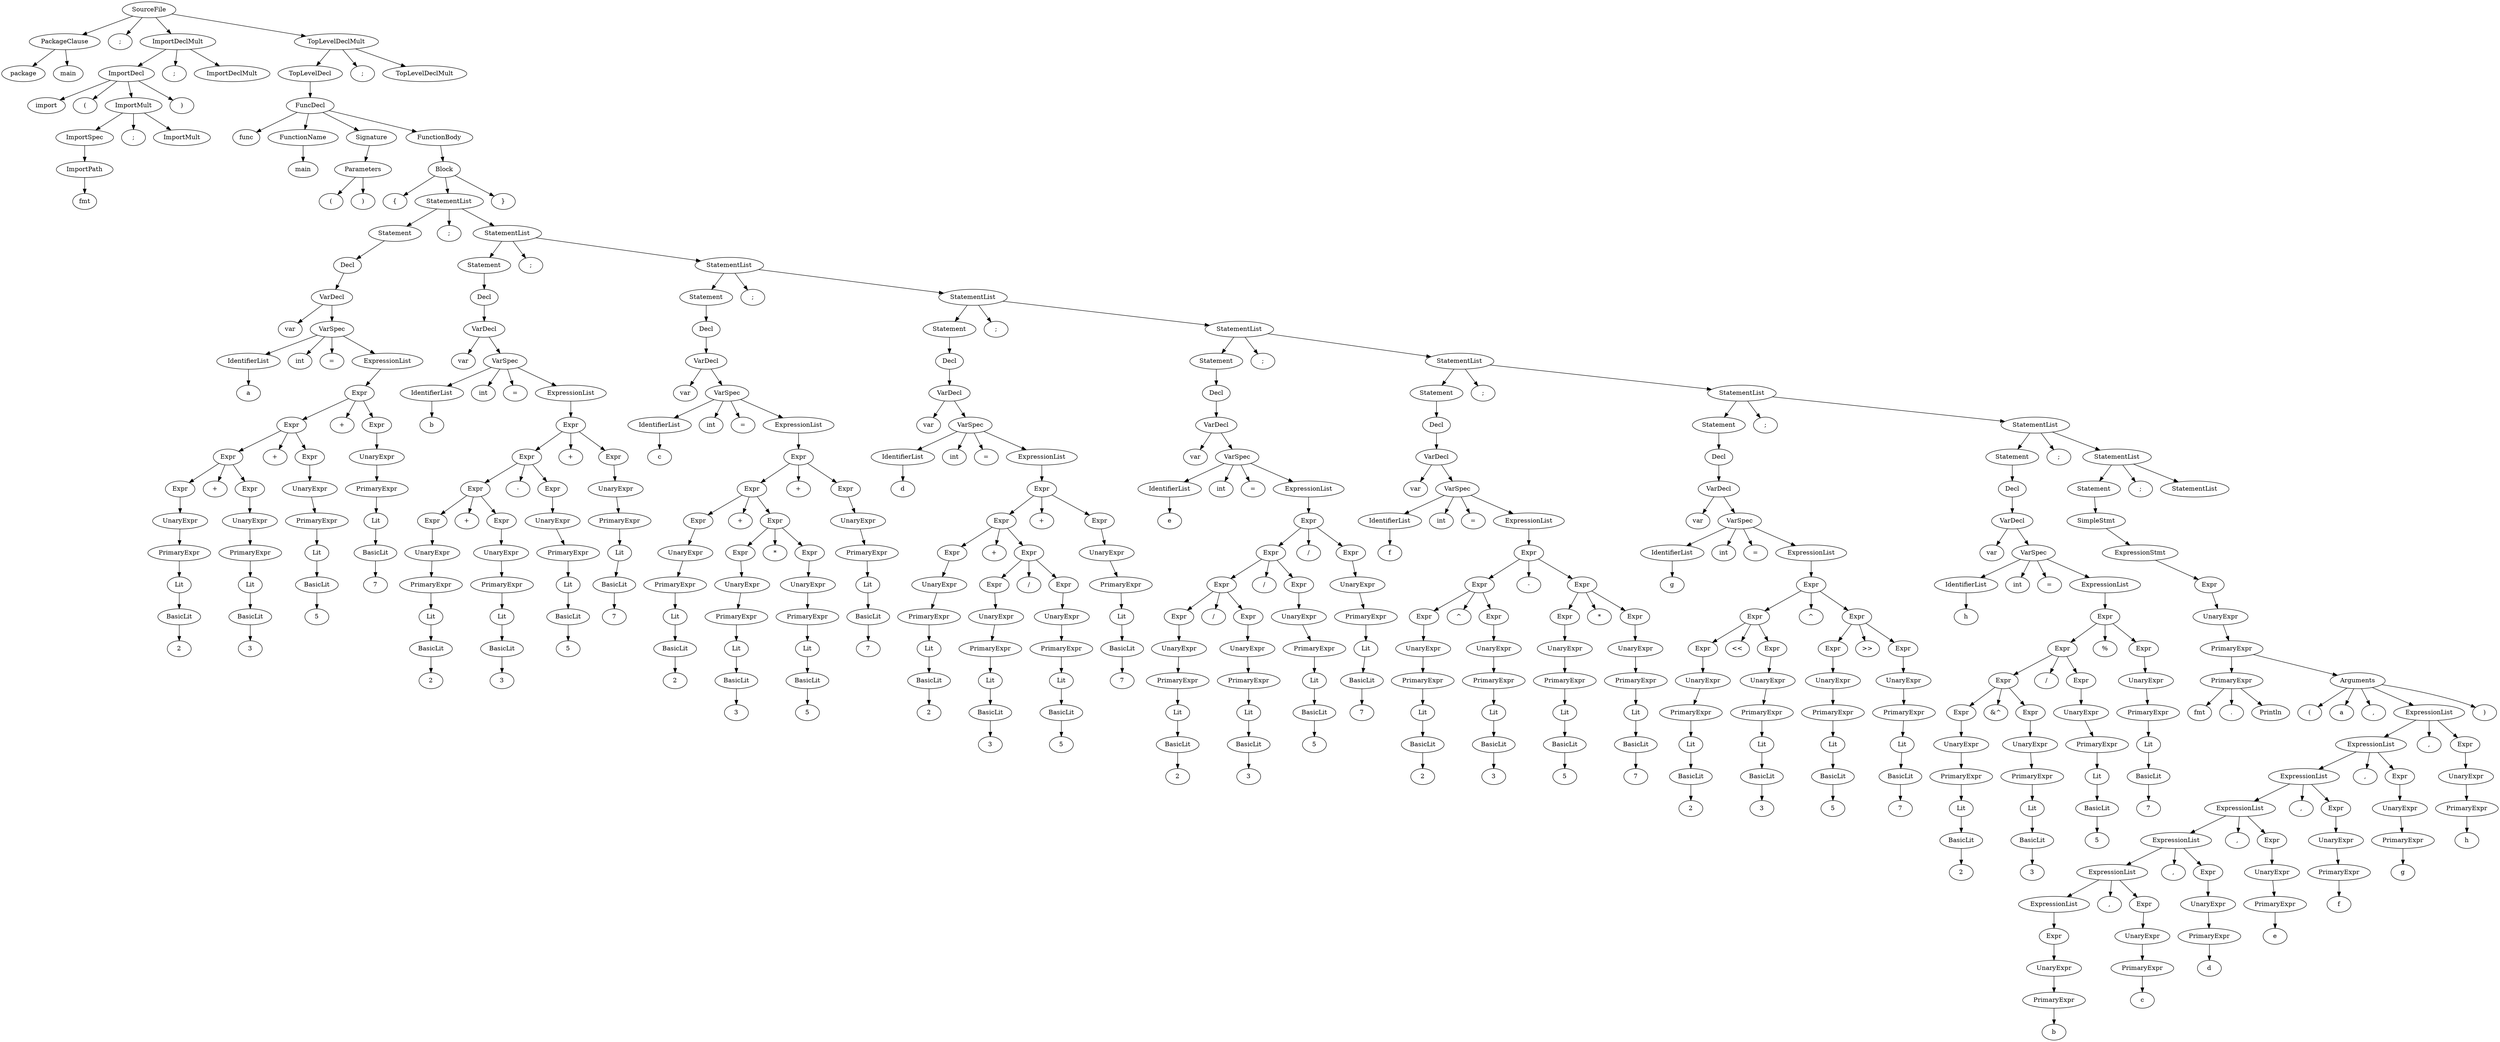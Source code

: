 digraph ParseTree {
0[label="SourceFile"]; 1[label="PackageClause"]; 0->1 ;
1[label="PackageClause"]; 2[label="package"]; 1->2 ;
1[label="PackageClause"]; 3[label="main"]; 1->3 ;
0[label="SourceFile"]; 4[label=";"]; 0->4 ;
0[label="SourceFile"]; 5[label="ImportDeclMult"]; 0->5 ;
5[label="ImportDeclMult"]; 6[label="ImportDecl"]; 5->6 ;
6[label="ImportDecl"]; 7[label="import"]; 6->7 ;
6[label="ImportDecl"]; 8[label="("]; 6->8 ;
6[label="ImportDecl"]; 9[label="ImportMult"]; 6->9 ;
9[label="ImportMult"]; 10[label="ImportSpec"]; 9->10 ;
10[label="ImportSpec"]; 11[label="ImportPath"]; 10->11 ;
11[label="ImportPath"]; 12[label="fmt"]; 11->12 ;
9[label="ImportMult"]; 13[label=";"]; 9->13 ;
9[label="ImportMult"]; 14[label="ImportMult"]; 9->14 ;
6[label="ImportDecl"]; 15[label=")"]; 6->15 ;
5[label="ImportDeclMult"]; 16[label=";"]; 5->16 ;
5[label="ImportDeclMult"]; 17[label="ImportDeclMult"]; 5->17 ;
0[label="SourceFile"]; 18[label="TopLevelDeclMult"]; 0->18 ;
18[label="TopLevelDeclMult"]; 19[label="TopLevelDecl"]; 18->19 ;
19[label="TopLevelDecl"]; 20[label="FuncDecl"]; 19->20 ;
20[label="FuncDecl"]; 21[label="func"]; 20->21 ;
20[label="FuncDecl"]; 22[label="FunctionName"]; 20->22 ;
22[label="FunctionName"]; 23[label="main"]; 22->23 ;
20[label="FuncDecl"]; 24[label="Signature"]; 20->24 ;
24[label="Signature"]; 25[label="Parameters"]; 24->25 ;
25[label="Parameters"]; 26[label="("]; 25->26 ;
25[label="Parameters"]; 27[label=")"]; 25->27 ;
20[label="FuncDecl"]; 28[label="FunctionBody"]; 20->28 ;
28[label="FunctionBody"]; 29[label="Block"]; 28->29 ;
29[label="Block"]; 30[label="{"]; 29->30 ;
29[label="Block"]; 31[label="StatementList"]; 29->31 ;
31[label="StatementList"]; 32[label="Statement"]; 31->32 ;
32[label="Statement"]; 33[label="Decl"]; 32->33 ;
33[label="Decl"]; 34[label="VarDecl"]; 33->34 ;
34[label="VarDecl"]; 35[label="var"]; 34->35 ;
34[label="VarDecl"]; 36[label="VarSpec"]; 34->36 ;
36[label="VarSpec"]; 37[label="IdentifierList"]; 36->37 ;
37[label="IdentifierList"]; 38[label="a"]; 37->38 ;
36[label="VarSpec"]; 39[label="int"]; 36->39 ;
36[label="VarSpec"]; 40[label="="]; 36->40 ;
36[label="VarSpec"]; 41[label="ExpressionList"]; 36->41 ;
41[label="ExpressionList"]; 42[label="Expr"]; 41->42 ;
42[label="Expr"]; 43[label="Expr"]; 42->43 ;
43[label="Expr"]; 44[label="Expr"]; 43->44 ;
44[label="Expr"]; 45[label="Expr"]; 44->45 ;
45[label="Expr"]; 46[label="UnaryExpr"]; 45->46 ;
46[label="UnaryExpr"]; 47[label="PrimaryExpr"]; 46->47 ;
47[label="PrimaryExpr"]; 48[label="Lit"]; 47->48 ;
48[label="Lit"]; 49[label="BasicLit"]; 48->49 ;
49[label="BasicLit"]; 50[label="2"]; 49->50 ;
44[label="Expr"]; 51[label="+"]; 44->51 ;
44[label="Expr"]; 52[label="Expr"]; 44->52 ;
52[label="Expr"]; 53[label="UnaryExpr"]; 52->53 ;
53[label="UnaryExpr"]; 54[label="PrimaryExpr"]; 53->54 ;
54[label="PrimaryExpr"]; 55[label="Lit"]; 54->55 ;
55[label="Lit"]; 56[label="BasicLit"]; 55->56 ;
56[label="BasicLit"]; 57[label="3"]; 56->57 ;
43[label="Expr"]; 58[label="+"]; 43->58 ;
43[label="Expr"]; 59[label="Expr"]; 43->59 ;
59[label="Expr"]; 60[label="UnaryExpr"]; 59->60 ;
60[label="UnaryExpr"]; 61[label="PrimaryExpr"]; 60->61 ;
61[label="PrimaryExpr"]; 62[label="Lit"]; 61->62 ;
62[label="Lit"]; 63[label="BasicLit"]; 62->63 ;
63[label="BasicLit"]; 64[label="5"]; 63->64 ;
42[label="Expr"]; 65[label="+"]; 42->65 ;
42[label="Expr"]; 66[label="Expr"]; 42->66 ;
66[label="Expr"]; 67[label="UnaryExpr"]; 66->67 ;
67[label="UnaryExpr"]; 68[label="PrimaryExpr"]; 67->68 ;
68[label="PrimaryExpr"]; 69[label="Lit"]; 68->69 ;
69[label="Lit"]; 70[label="BasicLit"]; 69->70 ;
70[label="BasicLit"]; 71[label="7"]; 70->71 ;
31[label="StatementList"]; 72[label=";"]; 31->72 ;
31[label="StatementList"]; 73[label="StatementList"]; 31->73 ;
73[label="StatementList"]; 74[label="Statement"]; 73->74 ;
74[label="Statement"]; 75[label="Decl"]; 74->75 ;
75[label="Decl"]; 76[label="VarDecl"]; 75->76 ;
76[label="VarDecl"]; 77[label="var"]; 76->77 ;
76[label="VarDecl"]; 78[label="VarSpec"]; 76->78 ;
78[label="VarSpec"]; 79[label="IdentifierList"]; 78->79 ;
79[label="IdentifierList"]; 80[label="b"]; 79->80 ;
78[label="VarSpec"]; 81[label="int"]; 78->81 ;
78[label="VarSpec"]; 82[label="="]; 78->82 ;
78[label="VarSpec"]; 83[label="ExpressionList"]; 78->83 ;
83[label="ExpressionList"]; 84[label="Expr"]; 83->84 ;
84[label="Expr"]; 85[label="Expr"]; 84->85 ;
85[label="Expr"]; 86[label="Expr"]; 85->86 ;
86[label="Expr"]; 87[label="Expr"]; 86->87 ;
87[label="Expr"]; 88[label="UnaryExpr"]; 87->88 ;
88[label="UnaryExpr"]; 89[label="PrimaryExpr"]; 88->89 ;
89[label="PrimaryExpr"]; 90[label="Lit"]; 89->90 ;
90[label="Lit"]; 91[label="BasicLit"]; 90->91 ;
91[label="BasicLit"]; 92[label="2"]; 91->92 ;
86[label="Expr"]; 93[label="+"]; 86->93 ;
86[label="Expr"]; 94[label="Expr"]; 86->94 ;
94[label="Expr"]; 95[label="UnaryExpr"]; 94->95 ;
95[label="UnaryExpr"]; 96[label="PrimaryExpr"]; 95->96 ;
96[label="PrimaryExpr"]; 97[label="Lit"]; 96->97 ;
97[label="Lit"]; 98[label="BasicLit"]; 97->98 ;
98[label="BasicLit"]; 99[label="3"]; 98->99 ;
85[label="Expr"]; 100[label="-"]; 85->100 ;
85[label="Expr"]; 101[label="Expr"]; 85->101 ;
101[label="Expr"]; 102[label="UnaryExpr"]; 101->102 ;
102[label="UnaryExpr"]; 103[label="PrimaryExpr"]; 102->103 ;
103[label="PrimaryExpr"]; 104[label="Lit"]; 103->104 ;
104[label="Lit"]; 105[label="BasicLit"]; 104->105 ;
105[label="BasicLit"]; 106[label="5"]; 105->106 ;
84[label="Expr"]; 107[label="+"]; 84->107 ;
84[label="Expr"]; 108[label="Expr"]; 84->108 ;
108[label="Expr"]; 109[label="UnaryExpr"]; 108->109 ;
109[label="UnaryExpr"]; 110[label="PrimaryExpr"]; 109->110 ;
110[label="PrimaryExpr"]; 111[label="Lit"]; 110->111 ;
111[label="Lit"]; 112[label="BasicLit"]; 111->112 ;
112[label="BasicLit"]; 113[label="7"]; 112->113 ;
73[label="StatementList"]; 114[label=";"]; 73->114 ;
73[label="StatementList"]; 115[label="StatementList"]; 73->115 ;
115[label="StatementList"]; 116[label="Statement"]; 115->116 ;
116[label="Statement"]; 117[label="Decl"]; 116->117 ;
117[label="Decl"]; 118[label="VarDecl"]; 117->118 ;
118[label="VarDecl"]; 119[label="var"]; 118->119 ;
118[label="VarDecl"]; 120[label="VarSpec"]; 118->120 ;
120[label="VarSpec"]; 121[label="IdentifierList"]; 120->121 ;
121[label="IdentifierList"]; 122[label="c"]; 121->122 ;
120[label="VarSpec"]; 123[label="int"]; 120->123 ;
120[label="VarSpec"]; 124[label="="]; 120->124 ;
120[label="VarSpec"]; 125[label="ExpressionList"]; 120->125 ;
125[label="ExpressionList"]; 126[label="Expr"]; 125->126 ;
126[label="Expr"]; 127[label="Expr"]; 126->127 ;
127[label="Expr"]; 128[label="Expr"]; 127->128 ;
128[label="Expr"]; 129[label="UnaryExpr"]; 128->129 ;
129[label="UnaryExpr"]; 130[label="PrimaryExpr"]; 129->130 ;
130[label="PrimaryExpr"]; 131[label="Lit"]; 130->131 ;
131[label="Lit"]; 132[label="BasicLit"]; 131->132 ;
132[label="BasicLit"]; 133[label="2"]; 132->133 ;
127[label="Expr"]; 134[label="+"]; 127->134 ;
127[label="Expr"]; 135[label="Expr"]; 127->135 ;
135[label="Expr"]; 136[label="Expr"]; 135->136 ;
136[label="Expr"]; 137[label="UnaryExpr"]; 136->137 ;
137[label="UnaryExpr"]; 138[label="PrimaryExpr"]; 137->138 ;
138[label="PrimaryExpr"]; 139[label="Lit"]; 138->139 ;
139[label="Lit"]; 140[label="BasicLit"]; 139->140 ;
140[label="BasicLit"]; 141[label="3"]; 140->141 ;
135[label="Expr"]; 142[label="*"]; 135->142 ;
135[label="Expr"]; 143[label="Expr"]; 135->143 ;
143[label="Expr"]; 144[label="UnaryExpr"]; 143->144 ;
144[label="UnaryExpr"]; 145[label="PrimaryExpr"]; 144->145 ;
145[label="PrimaryExpr"]; 146[label="Lit"]; 145->146 ;
146[label="Lit"]; 147[label="BasicLit"]; 146->147 ;
147[label="BasicLit"]; 148[label="5"]; 147->148 ;
126[label="Expr"]; 149[label="+"]; 126->149 ;
126[label="Expr"]; 150[label="Expr"]; 126->150 ;
150[label="Expr"]; 151[label="UnaryExpr"]; 150->151 ;
151[label="UnaryExpr"]; 152[label="PrimaryExpr"]; 151->152 ;
152[label="PrimaryExpr"]; 153[label="Lit"]; 152->153 ;
153[label="Lit"]; 154[label="BasicLit"]; 153->154 ;
154[label="BasicLit"]; 155[label="7"]; 154->155 ;
115[label="StatementList"]; 156[label=";"]; 115->156 ;
115[label="StatementList"]; 157[label="StatementList"]; 115->157 ;
157[label="StatementList"]; 158[label="Statement"]; 157->158 ;
158[label="Statement"]; 159[label="Decl"]; 158->159 ;
159[label="Decl"]; 160[label="VarDecl"]; 159->160 ;
160[label="VarDecl"]; 161[label="var"]; 160->161 ;
160[label="VarDecl"]; 162[label="VarSpec"]; 160->162 ;
162[label="VarSpec"]; 163[label="IdentifierList"]; 162->163 ;
163[label="IdentifierList"]; 164[label="d"]; 163->164 ;
162[label="VarSpec"]; 165[label="int"]; 162->165 ;
162[label="VarSpec"]; 166[label="="]; 162->166 ;
162[label="VarSpec"]; 167[label="ExpressionList"]; 162->167 ;
167[label="ExpressionList"]; 168[label="Expr"]; 167->168 ;
168[label="Expr"]; 169[label="Expr"]; 168->169 ;
169[label="Expr"]; 170[label="Expr"]; 169->170 ;
170[label="Expr"]; 171[label="UnaryExpr"]; 170->171 ;
171[label="UnaryExpr"]; 172[label="PrimaryExpr"]; 171->172 ;
172[label="PrimaryExpr"]; 173[label="Lit"]; 172->173 ;
173[label="Lit"]; 174[label="BasicLit"]; 173->174 ;
174[label="BasicLit"]; 175[label="2"]; 174->175 ;
169[label="Expr"]; 176[label="+"]; 169->176 ;
169[label="Expr"]; 177[label="Expr"]; 169->177 ;
177[label="Expr"]; 178[label="Expr"]; 177->178 ;
178[label="Expr"]; 179[label="UnaryExpr"]; 178->179 ;
179[label="UnaryExpr"]; 180[label="PrimaryExpr"]; 179->180 ;
180[label="PrimaryExpr"]; 181[label="Lit"]; 180->181 ;
181[label="Lit"]; 182[label="BasicLit"]; 181->182 ;
182[label="BasicLit"]; 183[label="3"]; 182->183 ;
177[label="Expr"]; 184[label="/"]; 177->184 ;
177[label="Expr"]; 185[label="Expr"]; 177->185 ;
185[label="Expr"]; 186[label="UnaryExpr"]; 185->186 ;
186[label="UnaryExpr"]; 187[label="PrimaryExpr"]; 186->187 ;
187[label="PrimaryExpr"]; 188[label="Lit"]; 187->188 ;
188[label="Lit"]; 189[label="BasicLit"]; 188->189 ;
189[label="BasicLit"]; 190[label="5"]; 189->190 ;
168[label="Expr"]; 191[label="+"]; 168->191 ;
168[label="Expr"]; 192[label="Expr"]; 168->192 ;
192[label="Expr"]; 193[label="UnaryExpr"]; 192->193 ;
193[label="UnaryExpr"]; 194[label="PrimaryExpr"]; 193->194 ;
194[label="PrimaryExpr"]; 195[label="Lit"]; 194->195 ;
195[label="Lit"]; 196[label="BasicLit"]; 195->196 ;
196[label="BasicLit"]; 197[label="7"]; 196->197 ;
157[label="StatementList"]; 198[label=";"]; 157->198 ;
157[label="StatementList"]; 199[label="StatementList"]; 157->199 ;
199[label="StatementList"]; 200[label="Statement"]; 199->200 ;
200[label="Statement"]; 201[label="Decl"]; 200->201 ;
201[label="Decl"]; 202[label="VarDecl"]; 201->202 ;
202[label="VarDecl"]; 203[label="var"]; 202->203 ;
202[label="VarDecl"]; 204[label="VarSpec"]; 202->204 ;
204[label="VarSpec"]; 205[label="IdentifierList"]; 204->205 ;
205[label="IdentifierList"]; 206[label="e"]; 205->206 ;
204[label="VarSpec"]; 207[label="int"]; 204->207 ;
204[label="VarSpec"]; 208[label="="]; 204->208 ;
204[label="VarSpec"]; 209[label="ExpressionList"]; 204->209 ;
209[label="ExpressionList"]; 210[label="Expr"]; 209->210 ;
210[label="Expr"]; 211[label="Expr"]; 210->211 ;
211[label="Expr"]; 212[label="Expr"]; 211->212 ;
212[label="Expr"]; 213[label="Expr"]; 212->213 ;
213[label="Expr"]; 214[label="UnaryExpr"]; 213->214 ;
214[label="UnaryExpr"]; 215[label="PrimaryExpr"]; 214->215 ;
215[label="PrimaryExpr"]; 216[label="Lit"]; 215->216 ;
216[label="Lit"]; 217[label="BasicLit"]; 216->217 ;
217[label="BasicLit"]; 218[label="2"]; 217->218 ;
212[label="Expr"]; 219[label="/"]; 212->219 ;
212[label="Expr"]; 220[label="Expr"]; 212->220 ;
220[label="Expr"]; 221[label="UnaryExpr"]; 220->221 ;
221[label="UnaryExpr"]; 222[label="PrimaryExpr"]; 221->222 ;
222[label="PrimaryExpr"]; 223[label="Lit"]; 222->223 ;
223[label="Lit"]; 224[label="BasicLit"]; 223->224 ;
224[label="BasicLit"]; 225[label="3"]; 224->225 ;
211[label="Expr"]; 226[label="/"]; 211->226 ;
211[label="Expr"]; 227[label="Expr"]; 211->227 ;
227[label="Expr"]; 228[label="UnaryExpr"]; 227->228 ;
228[label="UnaryExpr"]; 229[label="PrimaryExpr"]; 228->229 ;
229[label="PrimaryExpr"]; 230[label="Lit"]; 229->230 ;
230[label="Lit"]; 231[label="BasicLit"]; 230->231 ;
231[label="BasicLit"]; 232[label="5"]; 231->232 ;
210[label="Expr"]; 233[label="/"]; 210->233 ;
210[label="Expr"]; 234[label="Expr"]; 210->234 ;
234[label="Expr"]; 235[label="UnaryExpr"]; 234->235 ;
235[label="UnaryExpr"]; 236[label="PrimaryExpr"]; 235->236 ;
236[label="PrimaryExpr"]; 237[label="Lit"]; 236->237 ;
237[label="Lit"]; 238[label="BasicLit"]; 237->238 ;
238[label="BasicLit"]; 239[label="7"]; 238->239 ;
199[label="StatementList"]; 240[label=";"]; 199->240 ;
199[label="StatementList"]; 241[label="StatementList"]; 199->241 ;
241[label="StatementList"]; 242[label="Statement"]; 241->242 ;
242[label="Statement"]; 243[label="Decl"]; 242->243 ;
243[label="Decl"]; 244[label="VarDecl"]; 243->244 ;
244[label="VarDecl"]; 245[label="var"]; 244->245 ;
244[label="VarDecl"]; 246[label="VarSpec"]; 244->246 ;
246[label="VarSpec"]; 247[label="IdentifierList"]; 246->247 ;
247[label="IdentifierList"]; 248[label="f"]; 247->248 ;
246[label="VarSpec"]; 249[label="int"]; 246->249 ;
246[label="VarSpec"]; 250[label="="]; 246->250 ;
246[label="VarSpec"]; 251[label="ExpressionList"]; 246->251 ;
251[label="ExpressionList"]; 252[label="Expr"]; 251->252 ;
252[label="Expr"]; 253[label="Expr"]; 252->253 ;
253[label="Expr"]; 254[label="Expr"]; 253->254 ;
254[label="Expr"]; 255[label="UnaryExpr"]; 254->255 ;
255[label="UnaryExpr"]; 256[label="PrimaryExpr"]; 255->256 ;
256[label="PrimaryExpr"]; 257[label="Lit"]; 256->257 ;
257[label="Lit"]; 258[label="BasicLit"]; 257->258 ;
258[label="BasicLit"]; 259[label="2"]; 258->259 ;
253[label="Expr"]; 260[label="^"]; 253->260 ;
253[label="Expr"]; 261[label="Expr"]; 253->261 ;
261[label="Expr"]; 262[label="UnaryExpr"]; 261->262 ;
262[label="UnaryExpr"]; 263[label="PrimaryExpr"]; 262->263 ;
263[label="PrimaryExpr"]; 264[label="Lit"]; 263->264 ;
264[label="Lit"]; 265[label="BasicLit"]; 264->265 ;
265[label="BasicLit"]; 266[label="3"]; 265->266 ;
252[label="Expr"]; 267[label="-"]; 252->267 ;
252[label="Expr"]; 268[label="Expr"]; 252->268 ;
268[label="Expr"]; 269[label="Expr"]; 268->269 ;
269[label="Expr"]; 270[label="UnaryExpr"]; 269->270 ;
270[label="UnaryExpr"]; 271[label="PrimaryExpr"]; 270->271 ;
271[label="PrimaryExpr"]; 272[label="Lit"]; 271->272 ;
272[label="Lit"]; 273[label="BasicLit"]; 272->273 ;
273[label="BasicLit"]; 274[label="5"]; 273->274 ;
268[label="Expr"]; 275[label="*"]; 268->275 ;
268[label="Expr"]; 276[label="Expr"]; 268->276 ;
276[label="Expr"]; 277[label="UnaryExpr"]; 276->277 ;
277[label="UnaryExpr"]; 278[label="PrimaryExpr"]; 277->278 ;
278[label="PrimaryExpr"]; 279[label="Lit"]; 278->279 ;
279[label="Lit"]; 280[label="BasicLit"]; 279->280 ;
280[label="BasicLit"]; 281[label="7"]; 280->281 ;
241[label="StatementList"]; 282[label=";"]; 241->282 ;
241[label="StatementList"]; 283[label="StatementList"]; 241->283 ;
283[label="StatementList"]; 284[label="Statement"]; 283->284 ;
284[label="Statement"]; 285[label="Decl"]; 284->285 ;
285[label="Decl"]; 286[label="VarDecl"]; 285->286 ;
286[label="VarDecl"]; 287[label="var"]; 286->287 ;
286[label="VarDecl"]; 288[label="VarSpec"]; 286->288 ;
288[label="VarSpec"]; 289[label="IdentifierList"]; 288->289 ;
289[label="IdentifierList"]; 290[label="g"]; 289->290 ;
288[label="VarSpec"]; 291[label="int"]; 288->291 ;
288[label="VarSpec"]; 292[label="="]; 288->292 ;
288[label="VarSpec"]; 293[label="ExpressionList"]; 288->293 ;
293[label="ExpressionList"]; 294[label="Expr"]; 293->294 ;
294[label="Expr"]; 295[label="Expr"]; 294->295 ;
295[label="Expr"]; 296[label="Expr"]; 295->296 ;
296[label="Expr"]; 297[label="UnaryExpr"]; 296->297 ;
297[label="UnaryExpr"]; 298[label="PrimaryExpr"]; 297->298 ;
298[label="PrimaryExpr"]; 299[label="Lit"]; 298->299 ;
299[label="Lit"]; 300[label="BasicLit"]; 299->300 ;
300[label="BasicLit"]; 301[label="2"]; 300->301 ;
295[label="Expr"]; 302[label="<<"]; 295->302 ;
295[label="Expr"]; 303[label="Expr"]; 295->303 ;
303[label="Expr"]; 304[label="UnaryExpr"]; 303->304 ;
304[label="UnaryExpr"]; 305[label="PrimaryExpr"]; 304->305 ;
305[label="PrimaryExpr"]; 306[label="Lit"]; 305->306 ;
306[label="Lit"]; 307[label="BasicLit"]; 306->307 ;
307[label="BasicLit"]; 308[label="3"]; 307->308 ;
294[label="Expr"]; 309[label="^"]; 294->309 ;
294[label="Expr"]; 310[label="Expr"]; 294->310 ;
310[label="Expr"]; 311[label="Expr"]; 310->311 ;
311[label="Expr"]; 312[label="UnaryExpr"]; 311->312 ;
312[label="UnaryExpr"]; 313[label="PrimaryExpr"]; 312->313 ;
313[label="PrimaryExpr"]; 314[label="Lit"]; 313->314 ;
314[label="Lit"]; 315[label="BasicLit"]; 314->315 ;
315[label="BasicLit"]; 316[label="5"]; 315->316 ;
310[label="Expr"]; 317[label=">>"]; 310->317 ;
310[label="Expr"]; 318[label="Expr"]; 310->318 ;
318[label="Expr"]; 319[label="UnaryExpr"]; 318->319 ;
319[label="UnaryExpr"]; 320[label="PrimaryExpr"]; 319->320 ;
320[label="PrimaryExpr"]; 321[label="Lit"]; 320->321 ;
321[label="Lit"]; 322[label="BasicLit"]; 321->322 ;
322[label="BasicLit"]; 323[label="7"]; 322->323 ;
283[label="StatementList"]; 324[label=";"]; 283->324 ;
283[label="StatementList"]; 325[label="StatementList"]; 283->325 ;
325[label="StatementList"]; 326[label="Statement"]; 325->326 ;
326[label="Statement"]; 327[label="Decl"]; 326->327 ;
327[label="Decl"]; 328[label="VarDecl"]; 327->328 ;
328[label="VarDecl"]; 329[label="var"]; 328->329 ;
328[label="VarDecl"]; 330[label="VarSpec"]; 328->330 ;
330[label="VarSpec"]; 331[label="IdentifierList"]; 330->331 ;
331[label="IdentifierList"]; 332[label="h"]; 331->332 ;
330[label="VarSpec"]; 333[label="int"]; 330->333 ;
330[label="VarSpec"]; 334[label="="]; 330->334 ;
330[label="VarSpec"]; 335[label="ExpressionList"]; 330->335 ;
335[label="ExpressionList"]; 336[label="Expr"]; 335->336 ;
336[label="Expr"]; 337[label="Expr"]; 336->337 ;
337[label="Expr"]; 338[label="Expr"]; 337->338 ;
338[label="Expr"]; 339[label="Expr"]; 338->339 ;
339[label="Expr"]; 340[label="UnaryExpr"]; 339->340 ;
340[label="UnaryExpr"]; 341[label="PrimaryExpr"]; 340->341 ;
341[label="PrimaryExpr"]; 342[label="Lit"]; 341->342 ;
342[label="Lit"]; 343[label="BasicLit"]; 342->343 ;
343[label="BasicLit"]; 344[label="2"]; 343->344 ;
338[label="Expr"]; 345[label="&^"]; 338->345 ;
338[label="Expr"]; 346[label="Expr"]; 338->346 ;
346[label="Expr"]; 347[label="UnaryExpr"]; 346->347 ;
347[label="UnaryExpr"]; 348[label="PrimaryExpr"]; 347->348 ;
348[label="PrimaryExpr"]; 349[label="Lit"]; 348->349 ;
349[label="Lit"]; 350[label="BasicLit"]; 349->350 ;
350[label="BasicLit"]; 351[label="3"]; 350->351 ;
337[label="Expr"]; 352[label="/"]; 337->352 ;
337[label="Expr"]; 353[label="Expr"]; 337->353 ;
353[label="Expr"]; 354[label="UnaryExpr"]; 353->354 ;
354[label="UnaryExpr"]; 355[label="PrimaryExpr"]; 354->355 ;
355[label="PrimaryExpr"]; 356[label="Lit"]; 355->356 ;
356[label="Lit"]; 357[label="BasicLit"]; 356->357 ;
357[label="BasicLit"]; 358[label="5"]; 357->358 ;
336[label="Expr"]; 359[label="%"]; 336->359 ;
336[label="Expr"]; 360[label="Expr"]; 336->360 ;
360[label="Expr"]; 361[label="UnaryExpr"]; 360->361 ;
361[label="UnaryExpr"]; 362[label="PrimaryExpr"]; 361->362 ;
362[label="PrimaryExpr"]; 363[label="Lit"]; 362->363 ;
363[label="Lit"]; 364[label="BasicLit"]; 363->364 ;
364[label="BasicLit"]; 365[label="7"]; 364->365 ;
325[label="StatementList"]; 366[label=";"]; 325->366 ;
325[label="StatementList"]; 367[label="StatementList"]; 325->367 ;
367[label="StatementList"]; 368[label="Statement"]; 367->368 ;
368[label="Statement"]; 369[label="SimpleStmt"]; 368->369 ;
369[label="SimpleStmt"]; 370[label="ExpressionStmt"]; 369->370 ;
370[label="ExpressionStmt"]; 371[label="Expr"]; 370->371 ;
371[label="Expr"]; 372[label="UnaryExpr"]; 371->372 ;
372[label="UnaryExpr"]; 373[label="PrimaryExpr"]; 372->373 ;
373[label="PrimaryExpr"]; 374[label="PrimaryExpr"]; 373->374 ;
374[label="PrimaryExpr"]; 375[label="fmt"]; 374->375 ;
374[label="PrimaryExpr"]; 376[label="."]; 374->376 ;
374[label="PrimaryExpr"]; 377[label="Println"]; 374->377 ;
373[label="PrimaryExpr"]; 378[label="Arguments"]; 373->378 ;
378[label="Arguments"]; 379[label="("]; 378->379 ;
378[label="Arguments"]; 380[label="a"]; 378->380 ;
378[label="Arguments"]; 381[label=","]; 378->381 ;
378[label="Arguments"]; 382[label="ExpressionList"]; 378->382 ;
382[label="ExpressionList"]; 383[label="ExpressionList"]; 382->383 ;
383[label="ExpressionList"]; 384[label="ExpressionList"]; 383->384 ;
384[label="ExpressionList"]; 385[label="ExpressionList"]; 384->385 ;
385[label="ExpressionList"]; 386[label="ExpressionList"]; 385->386 ;
386[label="ExpressionList"]; 387[label="ExpressionList"]; 386->387 ;
387[label="ExpressionList"]; 388[label="ExpressionList"]; 387->388 ;
388[label="ExpressionList"]; 389[label="Expr"]; 388->389 ;
389[label="Expr"]; 390[label="UnaryExpr"]; 389->390 ;
390[label="UnaryExpr"]; 391[label="PrimaryExpr"]; 390->391 ;
391[label="PrimaryExpr"]; 392[label="b"]; 391->392 ;
387[label="ExpressionList"]; 393[label=","]; 387->393 ;
387[label="ExpressionList"]; 394[label="Expr"]; 387->394 ;
394[label="Expr"]; 395[label="UnaryExpr"]; 394->395 ;
395[label="UnaryExpr"]; 396[label="PrimaryExpr"]; 395->396 ;
396[label="PrimaryExpr"]; 397[label="c"]; 396->397 ;
386[label="ExpressionList"]; 398[label=","]; 386->398 ;
386[label="ExpressionList"]; 399[label="Expr"]; 386->399 ;
399[label="Expr"]; 400[label="UnaryExpr"]; 399->400 ;
400[label="UnaryExpr"]; 401[label="PrimaryExpr"]; 400->401 ;
401[label="PrimaryExpr"]; 402[label="d"]; 401->402 ;
385[label="ExpressionList"]; 403[label=","]; 385->403 ;
385[label="ExpressionList"]; 404[label="Expr"]; 385->404 ;
404[label="Expr"]; 405[label="UnaryExpr"]; 404->405 ;
405[label="UnaryExpr"]; 406[label="PrimaryExpr"]; 405->406 ;
406[label="PrimaryExpr"]; 407[label="e"]; 406->407 ;
384[label="ExpressionList"]; 408[label=","]; 384->408 ;
384[label="ExpressionList"]; 409[label="Expr"]; 384->409 ;
409[label="Expr"]; 410[label="UnaryExpr"]; 409->410 ;
410[label="UnaryExpr"]; 411[label="PrimaryExpr"]; 410->411 ;
411[label="PrimaryExpr"]; 412[label="f"]; 411->412 ;
383[label="ExpressionList"]; 413[label=","]; 383->413 ;
383[label="ExpressionList"]; 414[label="Expr"]; 383->414 ;
414[label="Expr"]; 415[label="UnaryExpr"]; 414->415 ;
415[label="UnaryExpr"]; 416[label="PrimaryExpr"]; 415->416 ;
416[label="PrimaryExpr"]; 417[label="g"]; 416->417 ;
382[label="ExpressionList"]; 418[label=","]; 382->418 ;
382[label="ExpressionList"]; 419[label="Expr"]; 382->419 ;
419[label="Expr"]; 420[label="UnaryExpr"]; 419->420 ;
420[label="UnaryExpr"]; 421[label="PrimaryExpr"]; 420->421 ;
421[label="PrimaryExpr"]; 422[label="h"]; 421->422 ;
378[label="Arguments"]; 423[label=")"]; 378->423 ;
367[label="StatementList"]; 424[label=";"]; 367->424 ;
367[label="StatementList"]; 425[label="StatementList"]; 367->425 ;
29[label="Block"]; 426[label="}"]; 29->426 ;
18[label="TopLevelDeclMult"]; 427[label=";"]; 18->427 ;
18[label="TopLevelDeclMult"]; 428[label="TopLevelDeclMult"]; 18->428 ;
}